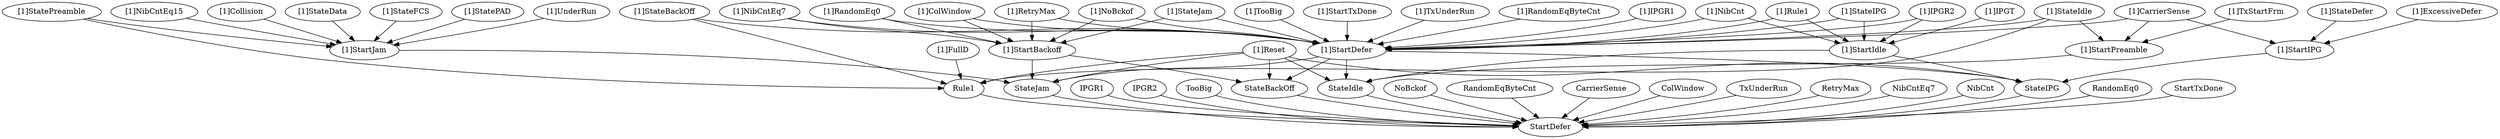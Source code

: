 strict digraph "" {
	StateJam	 [complexity=21,
		importance=0.120088095454,
		rank=0.00571848073589];
	StartDefer	 [complexity=0,
		importance=0.0871333845883,
		rank=0.0];
	StateJam -> StartDefer;
	"[1]StateData"	 [complexity=30,
		importance=0.192919526203,
		rank=0.00643065087344];
	"[1]StartJam"	 [complexity=22,
		importance=0.174679185125,
		rank=0.00793996296022];
	"[1]StateData" -> "[1]StartJam";
	"[1]TooBig"	 [complexity=44,
		importance=0.347409491249,
		rank=0.00789567025566];
	"[1]StartDefer"	 [complexity=23,
		importance=0.336531582058,
		rank=0.0146318079156];
	"[1]TooBig" -> "[1]StartDefer";
	"[1]StateBackOff"	 [complexity=44,
		importance=0.360592779814,
		rank=0.00819529045031];
	Rule1	 [complexity=21,
		importance=0.12398239773,
		rank=0.00590392370145];
	"[1]StateBackOff" -> Rule1;
	"[1]StateBackOff" -> "[1]StartDefer";
	"[1]NoBckof"	 [complexity=44,
		importance=0.347409491249,
		rank=0.00789567025566];
	"[1]StartBackoff"	 [complexity=22,
		importance=0.141162563355,
		rank=0.00641648015251];
	"[1]NoBckof" -> "[1]StartBackoff";
	"[1]NoBckof" -> "[1]StartDefer";
	"[1]StateFCS"	 [complexity=30,
		importance=0.207697407068,
		rank=0.00692324690227];
	"[1]StateFCS" -> "[1]StartJam";
	IPGR1	 [complexity=21,
		importance=0.0980112937793,
		rank=0.00466720446568];
	IPGR1 -> StartDefer;
	"[1]FullD"	 [complexity=23,
		importance=0.134860306921,
		rank=0.00586349160528];
	"[1]FullD" -> Rule1;
	IPGR2	 [complexity=21,
		importance=0.0980112937793,
		rank=0.00466720446568];
	IPGR2 -> StartDefer;
	"[1]StatePAD"	 [complexity=30,
		importance=0.21645072904,
		rank=0.00721502430132];
	"[1]StatePAD" -> "[1]StartJam";
	TooBig	 [complexity=21,
		importance=0.0980112937793,
		rank=0.00466720446568];
	TooBig -> StartDefer;
	"[1]StateJam"	 [complexity=44,
		importance=0.369486292923,
		rank=0.00839741574826];
	"[1]StateJam" -> "[1]StartBackoff";
	"[1]StateJam" -> "[1]StartDefer";
	"[1]StateIPG"	 [complexity=31,
		importance=0.327323118247,
		rank=0.010558810266];
	"[1]StateIPG" -> "[1]StartDefer";
	"[1]StartIdle"	 [complexity=23,
		importance=0.2897574041,
		rank=0.0125981480044];
	"[1]StateIPG" -> "[1]StartIdle";
	StateIdle	 [complexity=21,
		importance=0.119911453716,
		rank=0.00571006922459];
	StateIdle -> StartDefer;
	StateBackOff	 [complexity=21,
		importance=0.111194582344,
		rank=0.00529498011161];
	StateBackOff -> StartDefer;
	"[1]NibCntEq7"	 [complexity=44,
		importance=0.347409491249,
		rank=0.00789567025566];
	"[1]NibCntEq7" -> "[1]StartBackoff";
	"[1]NibCntEq7" -> "[1]StartDefer";
	NoBckof	 [complexity=21,
		importance=0.0980112937793,
		rank=0.00466720446568];
	NoBckof -> StartDefer;
	RandomEqByteCnt	 [complexity=21,
		importance=0.0980112937793,
		rank=0.00466720446568];
	RandomEqByteCnt -> StartDefer;
	"[1]UnderRun"	 [complexity=30,
		importance=0.185557094316,
		rank=0.0061852364772];
	"[1]UnderRun" -> "[1]StartJam";
	"[1]IPGT"	 [complexity=31,
		importance=0.300635313291,
		rank=0.00969791333198];
	"[1]IPGT" -> "[1]StartIdle";
	"[1]StartTxDone"	 [complexity=44,
		importance=0.347409491249,
		rank=0.00789567025566];
	"[1]StartTxDone" -> "[1]StartDefer";
	CarrierSense	 [complexity=21,
		importance=0.0980112937793,
		rank=0.00466720446568];
	CarrierSense -> StartDefer;
	ColWindow	 [complexity=21,
		importance=0.0980112937793,
		rank=0.00466720446568];
	ColWindow -> StartDefer;
	"[1]TxUnderRun"	 [complexity=44,
		importance=0.347409491249,
		rank=0.00789567025566];
	"[1]TxUnderRun" -> "[1]StartDefer";
	TxUnderRun	 [complexity=21,
		importance=0.0980112937793,
		rank=0.00466720446568];
	TxUnderRun -> StartDefer;
	RetryMax	 [complexity=21,
		importance=0.0980112937793,
		rank=0.00466720446568];
	RetryMax -> StartDefer;
	"[1]TxStartFrm"	 [complexity=27,
		importance=0.271655203239,
		rank=0.0100613038236];
	"[1]StartPreamble"	 [complexity=23,
		importance=0.260777294048,
		rank=0.0113381432195];
	"[1]TxStartFrm" -> "[1]StartPreamble";
	"[1]CarrierSense"	 [complexity=26,
		importance=0.165852778116,
		rank=0.00637895300448];
	"[1]StartIPG"	 [complexity=22,
		importance=0.154974868925,
		rank=0.00704431222388];
	"[1]CarrierSense" -> "[1]StartIPG";
	"[1]CarrierSense" -> "[1]StartDefer";
	"[1]CarrierSense" -> "[1]StartPreamble";
	NibCntEq7	 [complexity=21,
		importance=0.0980112937793,
		rank=0.00466720446568];
	NibCntEq7 -> StartDefer;
	"[1]StatePreamble"	 [complexity=23,
		importance=0.158111385018,
		rank=0.00687440804424];
	"[1]StatePreamble" -> Rule1;
	"[1]StatePreamble" -> "[1]StartJam";
	NibCnt	 [complexity=21,
		importance=0.0980112937793,
		rank=0.00466720446568];
	NibCnt -> StartDefer;
	"[1]IPGR2"	 [complexity=31,
		importance=0.300635313291,
		rank=0.00969791333198];
	"[1]IPGR2" -> "[1]StartDefer";
	"[1]IPGR2" -> "[1]StartIdle";
	"[1]StateIdle"	 [complexity=44,
		importance=0.369309651186,
		rank=0.00839340116332];
	"[1]StateIdle" -> Rule1;
	"[1]StateIdle" -> "[1]StartDefer";
	"[1]StateIdle" -> "[1]StartPreamble";
	StateIPG	 [complexity=21,
		importance=0.124699098735,
		rank=0.00593805232071];
	StateIPG -> StartDefer;
	"[1]NibCnt"	 [complexity=31,
		importance=0.300635313291,
		rank=0.00969791333198];
	"[1]NibCnt" -> "[1]StartDefer";
	"[1]NibCnt" -> "[1]StartIdle";
	"[1]RandomEqByteCnt"	 [complexity=44,
		importance=0.347409491249,
		rank=0.00789567025566];
	"[1]RandomEqByteCnt" -> "[1]StartDefer";
	"[1]StartIPG" -> StateIPG;
	"[1]Reset"	 [complexity=22,
		importance=0.384975205396,
		rank=0.0174988729725];
	"[1]Reset" -> StateJam;
	"[1]Reset" -> StateIdle;
	"[1]Reset" -> StateBackOff;
	"[1]Reset" -> StateIPG;
	"[1]Reset" -> Rule1;
	RandomEq0	 [complexity=21,
		importance=0.0980112937793,
		rank=0.00466720446568];
	RandomEq0 -> StartDefer;
	"[1]StartBackoff" -> StateJam;
	"[1]StartBackoff" -> StateBackOff;
	StartTxDone	 [complexity=21,
		importance=0.0980112937793,
		rank=0.00466720446568];
	StartTxDone -> StartDefer;
	"[1]StateDefer"	 [complexity=26,
		importance=0.180172520596,
		rank=0.00692971233061];
	"[1]StateDefer" -> "[1]StartIPG";
	"[1]NibCntEq15"	 [complexity=30,
		importance=0.185557094316,
		rank=0.0061852364772];
	"[1]NibCntEq15" -> "[1]StartJam";
	Rule1 -> StartDefer;
	"[1]StartDefer" -> StateJam;
	"[1]StartDefer" -> StateIdle;
	"[1]StartDefer" -> StateBackOff;
	"[1]StartDefer" -> StateIPG;
	"[1]IPGR1"	 [complexity=44,
		importance=0.347409491249,
		rank=0.00789567025566];
	"[1]IPGR1" -> "[1]StartDefer";
	"[1]RandomEq0"	 [complexity=44,
		importance=0.347409491249,
		rank=0.00789567025566];
	"[1]RandomEq0" -> "[1]StartBackoff";
	"[1]RandomEq0" -> "[1]StartDefer";
	"[1]Collision"	 [complexity=30,
		importance=0.185557094316,
		rank=0.0061852364772];
	"[1]Collision" -> "[1]StartJam";
	"[1]Rule1"	 [complexity=31,
		importance=0.326606417242,
		rank=0.0105356908788];
	"[1]Rule1" -> "[1]StartDefer";
	"[1]Rule1" -> "[1]StartIdle";
	"[1]ExcessiveDefer"	 [complexity=26,
		importance=0.165852778116,
		rank=0.00637895300448];
	"[1]ExcessiveDefer" -> "[1]StartIPG";
	"[1]ColWindow"	 [complexity=44,
		importance=0.347409491249,
		rank=0.00789567025566];
	"[1]ColWindow" -> "[1]StartBackoff";
	"[1]ColWindow" -> "[1]StartDefer";
	"[1]StartJam" -> StateJam;
	"[1]StartPreamble" -> StateIdle;
	"[1]RetryMax"	 [complexity=44,
		importance=0.347409491249,
		rank=0.00789567025566];
	"[1]RetryMax" -> "[1]StartBackoff";
	"[1]RetryMax" -> "[1]StartDefer";
	"[1]StartIdle" -> StateIdle;
	"[1]StartIdle" -> StateIPG;
}
